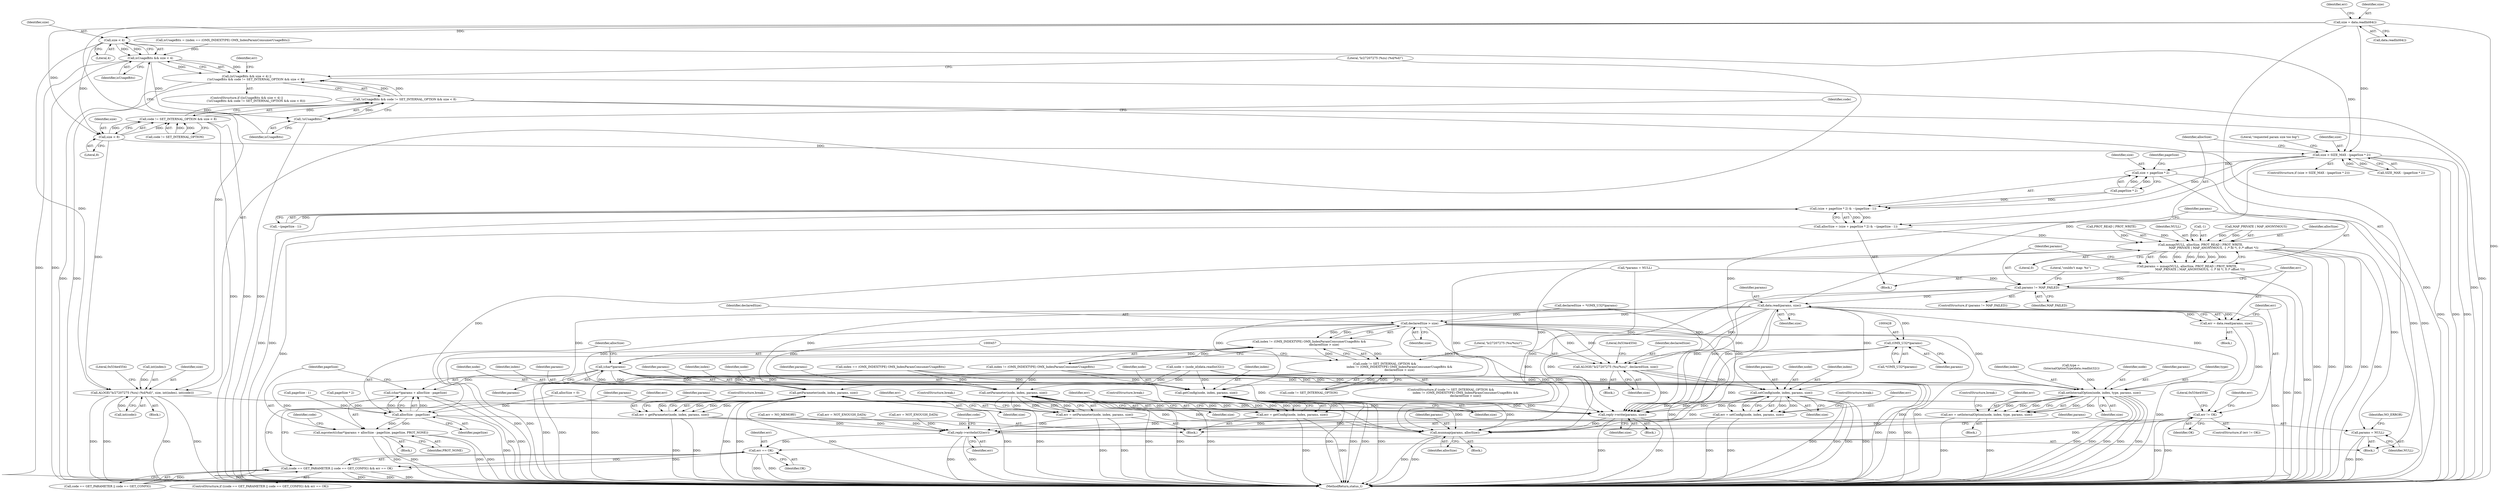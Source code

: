 digraph "0_Android_db829699d3293f254a7387894303451a91278986@API" {
"1000295" [label="(Call,size = data.readInt64())"];
"1000326" [label="(Call,size < 4)"];
"1000324" [label="(Call,isUsageBits && size < 4)"];
"1000323" [label="(Call,(isUsageBits && size < 4) ||\n                    (!isUsageBits && code != SET_INTERNAL_OPTION && size < 8))"];
"1000330" [label="(Call,!isUsageBits)"];
"1000329" [label="(Call,!isUsageBits && code != SET_INTERNAL_OPTION && size < 8)"];
"1000336" [label="(Call,size < 8)"];
"1000332" [label="(Call,code != SET_INTERNAL_OPTION && size < 8)"];
"1000340" [label="(Call,ALOGE(\"b/27207275 (%zu) (%d/%d)\", size, int(index), int(code)))"];
"1000543" [label="(Call,reply->write(params, size))"];
"1000549" [label="(Call,munmap(params, allocSize))"];
"1000362" [label="(Call,size > SIZE_MAX - (pageSize * 2))"];
"1000376" [label="(Call,(size + pageSize * 2) & ~(pageSize - 1))"];
"1000374" [label="(Call,allocSize = (size + pageSize * 2) & ~(pageSize - 1))"];
"1000388" [label="(Call,mmap(NULL, allocSize, PROT_READ | PROT_WRITE,\n                            MAP_PRIVATE | MAP_ANONYMOUS, -1 /* fd */, 0 /* offset */))"];
"1000386" [label="(Call,params = mmap(NULL, allocSize, PROT_READ | PROT_WRITE,\n                            MAP_PRIVATE | MAP_ANONYMOUS, -1 /* fd */, 0 /* offset */))"];
"1000401" [label="(Call,params != MAP_FAILED)"];
"1000407" [label="(Call,data.read(params, size))"];
"1000405" [label="(Call,err = data.read(params, size))"];
"1000411" [label="(Call,err != OK)"];
"1000528" [label="(Call,reply->writeInt32(err))"];
"1000539" [label="(Call,err == OK)"];
"1000531" [label="(Call,(code == GET_PARAMETER || code == GET_CONFIG) && err == OK)"];
"1000427" [label="(Call,(OMX_U32*)params)"];
"1000456" [label="(Call,(char*)params)"];
"1000454" [label="(Call,mprotect((char*)params + allocSize - pageSize, pageSize, PROT_NONE))"];
"1000455" [label="(Call,(char*)params + allocSize - pageSize)"];
"1000470" [label="(Call,getParameter(node, index, params, size))"];
"1000468" [label="(Call,err = getParameter(node, index, params, size))"];
"1000479" [label="(Call,setParameter(node, index, params, size))"];
"1000477" [label="(Call,err = setParameter(node, index, params, size))"];
"1000488" [label="(Call,getConfig(node, index, params, size))"];
"1000486" [label="(Call,err = getConfig(node, index, params, size))"];
"1000497" [label="(Call,setConfig(node, index, params, size))"];
"1000495" [label="(Call,err = setConfig(node, index, params, size))"];
"1000513" [label="(Call,setInternalOption(node, index, type, params, size))"];
"1000511" [label="(Call,err = setInternalOption(node, index, type, params, size))"];
"1000441" [label="(Call,declaredSize > size)"];
"1000435" [label="(Call,index != (OMX_INDEXTYPE) OMX_IndexParamConsumerUsageBits &&\n                                declaredSize > size)"];
"1000431" [label="(Call,code != SET_INTERNAL_OPTION &&\n                                index != (OMX_INDEXTYPE) OMX_IndexParamConsumerUsageBits &&\n                                declaredSize > size)"];
"1000445" [label="(Call,ALOGE(\"b/27207275 (%u/%zu)\", declaredSize, size))"];
"1000459" [label="(Call,allocSize - pageSize)"];
"1000552" [label="(Call,params = NULL)"];
"1000377" [label="(Call,size + pageSize * 2)"];
"1000519" [label="(ControlStructure,break;)"];
"1000326" [label="(Call,size < 4)"];
"1000382" [label="(Call,~(pageSize - 1))"];
"1000482" [label="(Identifier,params)"];
"1000453" [label="(Block,)"];
"1000391" [label="(Call,PROT_READ | PROT_WRITE)"];
"1000401" [label="(Call,params != MAP_FAILED)"];
"1000515" [label="(Identifier,index)"];
"1000477" [label="(Call,err = setParameter(node, index, params, size))"];
"1000340" [label="(Call,ALOGE(\"b/27207275 (%zu) (%d/%d)\", size, int(index), int(code)))"];
"1000469" [label="(Identifier,err)"];
"1000547" [label="(Identifier,params)"];
"1000371" [label="(Literal,\"requested param size too big\")"];
"1000295" [label="(Call,size = data.readInt64())"];
"1000375" [label="(Identifier,allocSize)"];
"1000402" [label="(Identifier,params)"];
"1000475" [label="(ControlStructure,break;)"];
"1000551" [label="(Identifier,allocSize)"];
"1000506" [label="(Call,type =\n (InternalOptionType)data.readInt32())"];
"1000362" [label="(Call,size > SIZE_MAX - (pageSize * 2))"];
"1000363" [label="(Identifier,size)"];
"1000514" [label="(Identifier,node)"];
"1000500" [label="(Identifier,params)"];
"1000528" [label="(Call,reply->writeInt32(err))"];
"1000376" [label="(Call,(size + pageSize * 2) & ~(pageSize - 1))"];
"1000487" [label="(Identifier,err)"];
"1000495" [label="(Call,err = setConfig(node, index, params, size))"];
"1000490" [label="(Identifier,index)"];
"1000345" [label="(Call,int(code))"];
"1000383" [label="(Call,pageSize - 1)"];
"1000470" [label="(Call,getParameter(node, index, params, size))"];
"1000377" [label="(Call,size + pageSize * 2)"];
"1000492" [label="(Identifier,size)"];
"1000352" [label="(Call,err = NO_MEMORY)"];
"1000532" [label="(Call,code == GET_PARAMETER || code == GET_CONFIG)"];
"1000336" [label="(Call,size < 8)"];
"1000403" [label="(Identifier,MAP_FAILED)"];
"1000330" [label="(Call,!isUsageBits)"];
"1000444" [label="(Block,)"];
"1000491" [label="(Identifier,params)"];
"1000436" [label="(Call,index != (OMX_INDEXTYPE) OMX_IndexParamConsumerUsageBits)"];
"1000517" [label="(Identifier,params)"];
"1001364" [label="(MethodReturn,status_t)"];
"1000361" [label="(ControlStructure,if (size > SIZE_MAX - (pageSize * 2)))"];
"1000542" [label="(Block,)"];
"1000479" [label="(Call,setParameter(node, index, params, size))"];
"1000466" [label="(Block,)"];
"1000277" [label="(Block,)"];
"1000530" [label="(ControlStructure,if ((code == GET_PARAMETER || code == GET_CONFIG) && err == OK))"];
"1000502" [label="(ControlStructure,break;)"];
"1000504" [label="(Block,)"];
"1000455" [label="(Call,(char*)params + allocSize - pageSize)"];
"1000513" [label="(Call,setInternalOption(node, index, type, params, size))"];
"1000454" [label="(Call,mprotect((char*)params + allocSize - pageSize, pageSize, PROT_NONE))"];
"1000405" [label="(Call,err = data.read(params, size))"];
"1000461" [label="(Identifier,pageSize)"];
"1000421" [label="(Identifier,err)"];
"1000435" [label="(Call,index != (OMX_INDEXTYPE) OMX_IndexParamConsumerUsageBits &&\n                                declaredSize > size)"];
"1000478" [label="(Identifier,err)"];
"1000498" [label="(Identifier,node)"];
"1000297" [label="(Call,data.readInt64())"];
"1000413" [label="(Identifier,OK)"];
"1000311" [label="(Call,allocSize = 0)"];
"1000323" [label="(Call,(isUsageBits && size < 4) ||\n                    (!isUsageBits && code != SET_INTERNAL_OPTION && size < 8))"];
"1000432" [label="(Call,code != SET_INTERNAL_OPTION)"];
"1000531" [label="(Call,(code == GET_PARAMETER || code == GET_CONFIG) && err == OK)"];
"1000541" [label="(Identifier,OK)"];
"1000322" [label="(ControlStructure,if ((isUsageBits && size < 4) ||\n                    (!isUsageBits && code != SET_INTERNAL_OPTION && size < 8)))"];
"1000483" [label="(Identifier,size)"];
"1000389" [label="(Identifier,NULL)"];
"1000459" [label="(Call,allocSize - pageSize)"];
"1000450" [label="(Literal,0x534e4554)"];
"1000366" [label="(Call,pageSize * 2)"];
"1000550" [label="(Identifier,params)"];
"1000493" [label="(ControlStructure,break;)"];
"1000481" [label="(Identifier,index)"];
"1000353" [label="(Identifier,err)"];
"1000499" [label="(Identifier,index)"];
"1000329" [label="(Call,!isUsageBits && code != SET_INTERNAL_OPTION && size < 8)"];
"1000386" [label="(Call,params = mmap(NULL, allocSize, PROT_READ | PROT_WRITE,\n                            MAP_PRIVATE | MAP_ANONYMOUS, -1 /* fd */, 0 /* offset */))"];
"1000430" [label="(ControlStructure,if (code != SET_INTERNAL_OPTION &&\n                                index != (OMX_INDEXTYPE) OMX_IndexParamConsumerUsageBits &&\n                                declaredSize > size))"];
"1000373" [label="(Block,)"];
"1000474" [label="(Identifier,size)"];
"1000448" [label="(Identifier,size)"];
"1000446" [label="(Literal,\"b/27207275 (%u/%zu)\")"];
"1000488" [label="(Call,getConfig(node, index, params, size))"];
"1000324" [label="(Call,isUsageBits && size < 4)"];
"1000497" [label="(Call,setConfig(node, index, params, size))"];
"1000529" [label="(Identifier,err)"];
"1000463" [label="(Identifier,PROT_NONE)"];
"1000443" [label="(Identifier,size)"];
"1000486" [label="(Call,err = getConfig(node, index, params, size))"];
"1000315" [label="(Call,isUsageBits = (index == (OMX_INDEXTYPE) OMX_IndexParamConsumerUsageBits))"];
"1000332" [label="(Call,code != SET_INTERNAL_OPTION && size < 8)"];
"1000299" [label="(Call,err = NOT_ENOUGH_DATA)"];
"1000325" [label="(Identifier,isUsageBits)"];
"1000426" [label="(Call,*(OMX_U32*)params)"];
"1000511" [label="(Call,err = setInternalOption(node, index, type, params, size))"];
"1000328" [label="(Literal,4)"];
"1000379" [label="(Call,pageSize * 2)"];
"1000300" [label="(Identifier,err)"];
"1000407" [label="(Call,data.read(params, size))"];
"1000387" [label="(Identifier,params)"];
"1000516" [label="(Identifier,type)"];
"1000411" [label="(Call,err != OK)"];
"1000431" [label="(Call,code != SET_INTERNAL_OPTION &&\n                                index != (OMX_INDEXTYPE) OMX_IndexParamConsumerUsageBits &&\n                                declaredSize > size)"];
"1000408" [label="(Identifier,params)"];
"1000342" [label="(Identifier,size)"];
"1000548" [label="(Block,)"];
"1000406" [label="(Identifier,err)"];
"1000489" [label="(Identifier,node)"];
"1000400" [label="(ControlStructure,if (params != MAP_FAILED))"];
"1000348" [label="(Literal,0x534e4554)"];
"1000334" [label="(Identifier,code)"];
"1000317" [label="(Call,index == (OMX_INDEXTYPE) OMX_IndexParamConsumerUsageBits)"];
"1000442" [label="(Identifier,declaredSize)"];
"1000364" [label="(Call,SIZE_MAX - (pageSize * 2))"];
"1000501" [label="(Identifier,size)"];
"1000296" [label="(Identifier,size)"];
"1000397" [label="(Call,-1)"];
"1000462" [label="(Identifier,pageSize)"];
"1000429" [label="(Identifier,params)"];
"1000460" [label="(Identifier,allocSize)"];
"1000338" [label="(Literal,8)"];
"1000549" [label="(Call,munmap(params, allocSize))"];
"1000468" [label="(Call,err = getParameter(node, index, params, size))"];
"1000399" [label="(Literal,0)"];
"1000420" [label="(Call,err = NOT_ENOUGH_DATA)"];
"1000327" [label="(Identifier,size)"];
"1000556" [label="(Identifier,NO_ERROR)"];
"1000496" [label="(Identifier,err)"];
"1000343" [label="(Call,int(index))"];
"1000456" [label="(Call,(char*)params)"];
"1000471" [label="(Identifier,node)"];
"1000283" [label="(Call,node = (node_id)data.readInt32())"];
"1000394" [label="(Call,MAP_PRIVATE | MAP_ANONYMOUS)"];
"1000539" [label="(Call,err == OK)"];
"1000410" [label="(ControlStructure,if (err != OK))"];
"1000465" [label="(Identifier,code)"];
"1000303" [label="(Call,*params = NULL)"];
"1000545" [label="(Identifier,size)"];
"1000333" [label="(Call,code != SET_INTERNAL_OPTION)"];
"1000525" [label="(Literal,\"couldn't map: %s\")"];
"1000447" [label="(Identifier,declaredSize)"];
"1000554" [label="(Identifier,NULL)"];
"1000512" [label="(Identifier,err)"];
"1000534" [label="(Identifier,code)"];
"1000480" [label="(Identifier,node)"];
"1000424" [label="(Call,declaredSize = *(OMX_U32*)params)"];
"1000427" [label="(Call,(OMX_U32*)params)"];
"1000553" [label="(Identifier,params)"];
"1000388" [label="(Call,mmap(NULL, allocSize, PROT_READ | PROT_WRITE,\n                            MAP_PRIVATE | MAP_ANONYMOUS, -1 /* fd */, 0 /* offset */))"];
"1000552" [label="(Call,params = NULL)"];
"1000441" [label="(Call,declaredSize > size)"];
"1000390" [label="(Identifier,allocSize)"];
"1000540" [label="(Identifier,err)"];
"1000339" [label="(Block,)"];
"1000544" [label="(Identifier,params)"];
"1000378" [label="(Identifier,size)"];
"1000472" [label="(Identifier,index)"];
"1000445" [label="(Call,ALOGE(\"b/27207275 (%u/%zu)\", declaredSize, size))"];
"1000337" [label="(Identifier,size)"];
"1000458" [label="(Identifier,params)"];
"1000543" [label="(Call,reply->write(params, size))"];
"1000341" [label="(Literal,\"b/27207275 (%zu) (%d/%d)\")"];
"1000404" [label="(Block,)"];
"1000384" [label="(Identifier,pageSize)"];
"1000518" [label="(Identifier,size)"];
"1000331" [label="(Identifier,isUsageBits)"];
"1000484" [label="(ControlStructure,break;)"];
"1000416" [label="(Literal,0x534e4554)"];
"1000412" [label="(Identifier,err)"];
"1000473" [label="(Identifier,params)"];
"1000409" [label="(Identifier,size)"];
"1000374" [label="(Call,allocSize = (size + pageSize * 2) & ~(pageSize - 1))"];
"1000295" -> "1000277"  [label="AST: "];
"1000295" -> "1000297"  [label="CFG: "];
"1000296" -> "1000295"  [label="AST: "];
"1000297" -> "1000295"  [label="AST: "];
"1000300" -> "1000295"  [label="CFG: "];
"1000295" -> "1001364"  [label="DDG: "];
"1000295" -> "1000326"  [label="DDG: "];
"1000295" -> "1000336"  [label="DDG: "];
"1000295" -> "1000340"  [label="DDG: "];
"1000295" -> "1000362"  [label="DDG: "];
"1000326" -> "1000324"  [label="AST: "];
"1000326" -> "1000328"  [label="CFG: "];
"1000327" -> "1000326"  [label="AST: "];
"1000328" -> "1000326"  [label="AST: "];
"1000324" -> "1000326"  [label="CFG: "];
"1000326" -> "1000324"  [label="DDG: "];
"1000326" -> "1000324"  [label="DDG: "];
"1000326" -> "1000336"  [label="DDG: "];
"1000326" -> "1000340"  [label="DDG: "];
"1000326" -> "1000362"  [label="DDG: "];
"1000324" -> "1000323"  [label="AST: "];
"1000324" -> "1000325"  [label="CFG: "];
"1000325" -> "1000324"  [label="AST: "];
"1000331" -> "1000324"  [label="CFG: "];
"1000323" -> "1000324"  [label="CFG: "];
"1000324" -> "1001364"  [label="DDG: "];
"1000324" -> "1001364"  [label="DDG: "];
"1000324" -> "1000323"  [label="DDG: "];
"1000324" -> "1000323"  [label="DDG: "];
"1000315" -> "1000324"  [label="DDG: "];
"1000324" -> "1000330"  [label="DDG: "];
"1000323" -> "1000322"  [label="AST: "];
"1000323" -> "1000329"  [label="CFG: "];
"1000329" -> "1000323"  [label="AST: "];
"1000341" -> "1000323"  [label="CFG: "];
"1000353" -> "1000323"  [label="CFG: "];
"1000323" -> "1001364"  [label="DDG: "];
"1000323" -> "1001364"  [label="DDG: "];
"1000323" -> "1001364"  [label="DDG: "];
"1000329" -> "1000323"  [label="DDG: "];
"1000329" -> "1000323"  [label="DDG: "];
"1000330" -> "1000329"  [label="AST: "];
"1000330" -> "1000331"  [label="CFG: "];
"1000331" -> "1000330"  [label="AST: "];
"1000334" -> "1000330"  [label="CFG: "];
"1000329" -> "1000330"  [label="CFG: "];
"1000330" -> "1001364"  [label="DDG: "];
"1000330" -> "1000329"  [label="DDG: "];
"1000329" -> "1000332"  [label="CFG: "];
"1000332" -> "1000329"  [label="AST: "];
"1000329" -> "1001364"  [label="DDG: "];
"1000329" -> "1001364"  [label="DDG: "];
"1000332" -> "1000329"  [label="DDG: "];
"1000332" -> "1000329"  [label="DDG: "];
"1000336" -> "1000332"  [label="AST: "];
"1000336" -> "1000338"  [label="CFG: "];
"1000337" -> "1000336"  [label="AST: "];
"1000338" -> "1000336"  [label="AST: "];
"1000332" -> "1000336"  [label="CFG: "];
"1000336" -> "1000332"  [label="DDG: "];
"1000336" -> "1000332"  [label="DDG: "];
"1000336" -> "1000340"  [label="DDG: "];
"1000336" -> "1000362"  [label="DDG: "];
"1000332" -> "1000333"  [label="CFG: "];
"1000333" -> "1000332"  [label="AST: "];
"1000332" -> "1001364"  [label="DDG: "];
"1000332" -> "1001364"  [label="DDG: "];
"1000333" -> "1000332"  [label="DDG: "];
"1000333" -> "1000332"  [label="DDG: "];
"1000340" -> "1000339"  [label="AST: "];
"1000340" -> "1000345"  [label="CFG: "];
"1000341" -> "1000340"  [label="AST: "];
"1000342" -> "1000340"  [label="AST: "];
"1000343" -> "1000340"  [label="AST: "];
"1000345" -> "1000340"  [label="AST: "];
"1000348" -> "1000340"  [label="CFG: "];
"1000340" -> "1001364"  [label="DDG: "];
"1000340" -> "1001364"  [label="DDG: "];
"1000340" -> "1001364"  [label="DDG: "];
"1000340" -> "1001364"  [label="DDG: "];
"1000343" -> "1000340"  [label="DDG: "];
"1000345" -> "1000340"  [label="DDG: "];
"1000340" -> "1000543"  [label="DDG: "];
"1000543" -> "1000542"  [label="AST: "];
"1000543" -> "1000545"  [label="CFG: "];
"1000544" -> "1000543"  [label="AST: "];
"1000545" -> "1000543"  [label="AST: "];
"1000547" -> "1000543"  [label="CFG: "];
"1000543" -> "1001364"  [label="DDG: "];
"1000543" -> "1001364"  [label="DDG: "];
"1000303" -> "1000543"  [label="DDG: "];
"1000401" -> "1000543"  [label="DDG: "];
"1000407" -> "1000543"  [label="DDG: "];
"1000407" -> "1000543"  [label="DDG: "];
"1000470" -> "1000543"  [label="DDG: "];
"1000470" -> "1000543"  [label="DDG: "];
"1000456" -> "1000543"  [label="DDG: "];
"1000513" -> "1000543"  [label="DDG: "];
"1000513" -> "1000543"  [label="DDG: "];
"1000427" -> "1000543"  [label="DDG: "];
"1000479" -> "1000543"  [label="DDG: "];
"1000479" -> "1000543"  [label="DDG: "];
"1000488" -> "1000543"  [label="DDG: "];
"1000488" -> "1000543"  [label="DDG: "];
"1000497" -> "1000543"  [label="DDG: "];
"1000497" -> "1000543"  [label="DDG: "];
"1000441" -> "1000543"  [label="DDG: "];
"1000445" -> "1000543"  [label="DDG: "];
"1000362" -> "1000543"  [label="DDG: "];
"1000543" -> "1000549"  [label="DDG: "];
"1000549" -> "1000548"  [label="AST: "];
"1000549" -> "1000551"  [label="CFG: "];
"1000550" -> "1000549"  [label="AST: "];
"1000551" -> "1000549"  [label="AST: "];
"1000553" -> "1000549"  [label="CFG: "];
"1000549" -> "1001364"  [label="DDG: "];
"1000549" -> "1001364"  [label="DDG: "];
"1000303" -> "1000549"  [label="DDG: "];
"1000401" -> "1000549"  [label="DDG: "];
"1000407" -> "1000549"  [label="DDG: "];
"1000470" -> "1000549"  [label="DDG: "];
"1000456" -> "1000549"  [label="DDG: "];
"1000513" -> "1000549"  [label="DDG: "];
"1000427" -> "1000549"  [label="DDG: "];
"1000479" -> "1000549"  [label="DDG: "];
"1000488" -> "1000549"  [label="DDG: "];
"1000497" -> "1000549"  [label="DDG: "];
"1000388" -> "1000549"  [label="DDG: "];
"1000311" -> "1000549"  [label="DDG: "];
"1000459" -> "1000549"  [label="DDG: "];
"1000362" -> "1000361"  [label="AST: "];
"1000362" -> "1000364"  [label="CFG: "];
"1000363" -> "1000362"  [label="AST: "];
"1000364" -> "1000362"  [label="AST: "];
"1000371" -> "1000362"  [label="CFG: "];
"1000375" -> "1000362"  [label="CFG: "];
"1000362" -> "1001364"  [label="DDG: "];
"1000362" -> "1001364"  [label="DDG: "];
"1000362" -> "1001364"  [label="DDG: "];
"1000364" -> "1000362"  [label="DDG: "];
"1000364" -> "1000362"  [label="DDG: "];
"1000362" -> "1000376"  [label="DDG: "];
"1000362" -> "1000377"  [label="DDG: "];
"1000362" -> "1000407"  [label="DDG: "];
"1000376" -> "1000374"  [label="AST: "];
"1000376" -> "1000382"  [label="CFG: "];
"1000377" -> "1000376"  [label="AST: "];
"1000382" -> "1000376"  [label="AST: "];
"1000374" -> "1000376"  [label="CFG: "];
"1000376" -> "1001364"  [label="DDG: "];
"1000376" -> "1001364"  [label="DDG: "];
"1000376" -> "1000374"  [label="DDG: "];
"1000376" -> "1000374"  [label="DDG: "];
"1000379" -> "1000376"  [label="DDG: "];
"1000379" -> "1000376"  [label="DDG: "];
"1000382" -> "1000376"  [label="DDG: "];
"1000374" -> "1000373"  [label="AST: "];
"1000375" -> "1000374"  [label="AST: "];
"1000387" -> "1000374"  [label="CFG: "];
"1000374" -> "1001364"  [label="DDG: "];
"1000374" -> "1000388"  [label="DDG: "];
"1000388" -> "1000386"  [label="AST: "];
"1000388" -> "1000399"  [label="CFG: "];
"1000389" -> "1000388"  [label="AST: "];
"1000390" -> "1000388"  [label="AST: "];
"1000391" -> "1000388"  [label="AST: "];
"1000394" -> "1000388"  [label="AST: "];
"1000397" -> "1000388"  [label="AST: "];
"1000399" -> "1000388"  [label="AST: "];
"1000386" -> "1000388"  [label="CFG: "];
"1000388" -> "1001364"  [label="DDG: "];
"1000388" -> "1001364"  [label="DDG: "];
"1000388" -> "1001364"  [label="DDG: "];
"1000388" -> "1001364"  [label="DDG: "];
"1000388" -> "1001364"  [label="DDG: "];
"1000388" -> "1000386"  [label="DDG: "];
"1000388" -> "1000386"  [label="DDG: "];
"1000388" -> "1000386"  [label="DDG: "];
"1000388" -> "1000386"  [label="DDG: "];
"1000388" -> "1000386"  [label="DDG: "];
"1000388" -> "1000386"  [label="DDG: "];
"1000391" -> "1000388"  [label="DDG: "];
"1000391" -> "1000388"  [label="DDG: "];
"1000394" -> "1000388"  [label="DDG: "];
"1000394" -> "1000388"  [label="DDG: "];
"1000397" -> "1000388"  [label="DDG: "];
"1000388" -> "1000459"  [label="DDG: "];
"1000388" -> "1000552"  [label="DDG: "];
"1000386" -> "1000373"  [label="AST: "];
"1000387" -> "1000386"  [label="AST: "];
"1000402" -> "1000386"  [label="CFG: "];
"1000386" -> "1001364"  [label="DDG: "];
"1000386" -> "1000401"  [label="DDG: "];
"1000401" -> "1000400"  [label="AST: "];
"1000401" -> "1000403"  [label="CFG: "];
"1000402" -> "1000401"  [label="AST: "];
"1000403" -> "1000401"  [label="AST: "];
"1000406" -> "1000401"  [label="CFG: "];
"1000525" -> "1000401"  [label="CFG: "];
"1000401" -> "1001364"  [label="DDG: "];
"1000401" -> "1001364"  [label="DDG: "];
"1000303" -> "1000401"  [label="DDG: "];
"1000401" -> "1000407"  [label="DDG: "];
"1000407" -> "1000405"  [label="AST: "];
"1000407" -> "1000409"  [label="CFG: "];
"1000408" -> "1000407"  [label="AST: "];
"1000409" -> "1000407"  [label="AST: "];
"1000405" -> "1000407"  [label="CFG: "];
"1000407" -> "1001364"  [label="DDG: "];
"1000407" -> "1000405"  [label="DDG: "];
"1000407" -> "1000405"  [label="DDG: "];
"1000407" -> "1000427"  [label="DDG: "];
"1000407" -> "1000441"  [label="DDG: "];
"1000407" -> "1000445"  [label="DDG: "];
"1000407" -> "1000470"  [label="DDG: "];
"1000407" -> "1000479"  [label="DDG: "];
"1000407" -> "1000488"  [label="DDG: "];
"1000407" -> "1000497"  [label="DDG: "];
"1000407" -> "1000513"  [label="DDG: "];
"1000405" -> "1000404"  [label="AST: "];
"1000406" -> "1000405"  [label="AST: "];
"1000412" -> "1000405"  [label="CFG: "];
"1000405" -> "1001364"  [label="DDG: "];
"1000405" -> "1000411"  [label="DDG: "];
"1000411" -> "1000410"  [label="AST: "];
"1000411" -> "1000413"  [label="CFG: "];
"1000412" -> "1000411"  [label="AST: "];
"1000413" -> "1000411"  [label="AST: "];
"1000416" -> "1000411"  [label="CFG: "];
"1000421" -> "1000411"  [label="CFG: "];
"1000411" -> "1001364"  [label="DDG: "];
"1000411" -> "1001364"  [label="DDG: "];
"1000411" -> "1000528"  [label="DDG: "];
"1000411" -> "1000539"  [label="DDG: "];
"1000528" -> "1000277"  [label="AST: "];
"1000528" -> "1000529"  [label="CFG: "];
"1000529" -> "1000528"  [label="AST: "];
"1000534" -> "1000528"  [label="CFG: "];
"1000528" -> "1001364"  [label="DDG: "];
"1000528" -> "1001364"  [label="DDG: "];
"1000495" -> "1000528"  [label="DDG: "];
"1000352" -> "1000528"  [label="DDG: "];
"1000468" -> "1000528"  [label="DDG: "];
"1000299" -> "1000528"  [label="DDG: "];
"1000477" -> "1000528"  [label="DDG: "];
"1000486" -> "1000528"  [label="DDG: "];
"1000420" -> "1000528"  [label="DDG: "];
"1000511" -> "1000528"  [label="DDG: "];
"1000528" -> "1000539"  [label="DDG: "];
"1000539" -> "1000531"  [label="AST: "];
"1000539" -> "1000541"  [label="CFG: "];
"1000540" -> "1000539"  [label="AST: "];
"1000541" -> "1000539"  [label="AST: "];
"1000531" -> "1000539"  [label="CFG: "];
"1000539" -> "1001364"  [label="DDG: "];
"1000539" -> "1001364"  [label="DDG: "];
"1000539" -> "1000531"  [label="DDG: "];
"1000539" -> "1000531"  [label="DDG: "];
"1000531" -> "1000530"  [label="AST: "];
"1000531" -> "1000532"  [label="CFG: "];
"1000532" -> "1000531"  [label="AST: "];
"1000544" -> "1000531"  [label="CFG: "];
"1000547" -> "1000531"  [label="CFG: "];
"1000531" -> "1001364"  [label="DDG: "];
"1000531" -> "1001364"  [label="DDG: "];
"1000531" -> "1001364"  [label="DDG: "];
"1000532" -> "1000531"  [label="DDG: "];
"1000532" -> "1000531"  [label="DDG: "];
"1000427" -> "1000426"  [label="AST: "];
"1000427" -> "1000429"  [label="CFG: "];
"1000428" -> "1000427"  [label="AST: "];
"1000429" -> "1000427"  [label="AST: "];
"1000426" -> "1000427"  [label="CFG: "];
"1000427" -> "1000456"  [label="DDG: "];
"1000456" -> "1000455"  [label="AST: "];
"1000456" -> "1000458"  [label="CFG: "];
"1000457" -> "1000456"  [label="AST: "];
"1000458" -> "1000456"  [label="AST: "];
"1000460" -> "1000456"  [label="CFG: "];
"1000456" -> "1000454"  [label="DDG: "];
"1000456" -> "1000455"  [label="DDG: "];
"1000456" -> "1000470"  [label="DDG: "];
"1000456" -> "1000479"  [label="DDG: "];
"1000456" -> "1000488"  [label="DDG: "];
"1000456" -> "1000497"  [label="DDG: "];
"1000456" -> "1000513"  [label="DDG: "];
"1000454" -> "1000453"  [label="AST: "];
"1000454" -> "1000463"  [label="CFG: "];
"1000455" -> "1000454"  [label="AST: "];
"1000462" -> "1000454"  [label="AST: "];
"1000463" -> "1000454"  [label="AST: "];
"1000465" -> "1000454"  [label="CFG: "];
"1000454" -> "1001364"  [label="DDG: "];
"1000454" -> "1001364"  [label="DDG: "];
"1000454" -> "1001364"  [label="DDG: "];
"1000454" -> "1001364"  [label="DDG: "];
"1000459" -> "1000454"  [label="DDG: "];
"1000459" -> "1000454"  [label="DDG: "];
"1000455" -> "1000459"  [label="CFG: "];
"1000459" -> "1000455"  [label="AST: "];
"1000462" -> "1000455"  [label="CFG: "];
"1000455" -> "1001364"  [label="DDG: "];
"1000455" -> "1001364"  [label="DDG: "];
"1000459" -> "1000455"  [label="DDG: "];
"1000459" -> "1000455"  [label="DDG: "];
"1000470" -> "1000468"  [label="AST: "];
"1000470" -> "1000474"  [label="CFG: "];
"1000471" -> "1000470"  [label="AST: "];
"1000472" -> "1000470"  [label="AST: "];
"1000473" -> "1000470"  [label="AST: "];
"1000474" -> "1000470"  [label="AST: "];
"1000468" -> "1000470"  [label="CFG: "];
"1000470" -> "1001364"  [label="DDG: "];
"1000470" -> "1001364"  [label="DDG: "];
"1000470" -> "1001364"  [label="DDG: "];
"1000470" -> "1001364"  [label="DDG: "];
"1000470" -> "1000468"  [label="DDG: "];
"1000470" -> "1000468"  [label="DDG: "];
"1000470" -> "1000468"  [label="DDG: "];
"1000470" -> "1000468"  [label="DDG: "];
"1000283" -> "1000470"  [label="DDG: "];
"1000436" -> "1000470"  [label="DDG: "];
"1000317" -> "1000470"  [label="DDG: "];
"1000441" -> "1000470"  [label="DDG: "];
"1000468" -> "1000466"  [label="AST: "];
"1000469" -> "1000468"  [label="AST: "];
"1000475" -> "1000468"  [label="CFG: "];
"1000468" -> "1001364"  [label="DDG: "];
"1000468" -> "1001364"  [label="DDG: "];
"1000479" -> "1000477"  [label="AST: "];
"1000479" -> "1000483"  [label="CFG: "];
"1000480" -> "1000479"  [label="AST: "];
"1000481" -> "1000479"  [label="AST: "];
"1000482" -> "1000479"  [label="AST: "];
"1000483" -> "1000479"  [label="AST: "];
"1000477" -> "1000479"  [label="CFG: "];
"1000479" -> "1001364"  [label="DDG: "];
"1000479" -> "1001364"  [label="DDG: "];
"1000479" -> "1001364"  [label="DDG: "];
"1000479" -> "1001364"  [label="DDG: "];
"1000479" -> "1000477"  [label="DDG: "];
"1000479" -> "1000477"  [label="DDG: "];
"1000479" -> "1000477"  [label="DDG: "];
"1000479" -> "1000477"  [label="DDG: "];
"1000283" -> "1000479"  [label="DDG: "];
"1000436" -> "1000479"  [label="DDG: "];
"1000317" -> "1000479"  [label="DDG: "];
"1000441" -> "1000479"  [label="DDG: "];
"1000477" -> "1000466"  [label="AST: "];
"1000478" -> "1000477"  [label="AST: "];
"1000484" -> "1000477"  [label="CFG: "];
"1000477" -> "1001364"  [label="DDG: "];
"1000477" -> "1001364"  [label="DDG: "];
"1000488" -> "1000486"  [label="AST: "];
"1000488" -> "1000492"  [label="CFG: "];
"1000489" -> "1000488"  [label="AST: "];
"1000490" -> "1000488"  [label="AST: "];
"1000491" -> "1000488"  [label="AST: "];
"1000492" -> "1000488"  [label="AST: "];
"1000486" -> "1000488"  [label="CFG: "];
"1000488" -> "1001364"  [label="DDG: "];
"1000488" -> "1001364"  [label="DDG: "];
"1000488" -> "1001364"  [label="DDG: "];
"1000488" -> "1001364"  [label="DDG: "];
"1000488" -> "1000486"  [label="DDG: "];
"1000488" -> "1000486"  [label="DDG: "];
"1000488" -> "1000486"  [label="DDG: "];
"1000488" -> "1000486"  [label="DDG: "];
"1000283" -> "1000488"  [label="DDG: "];
"1000436" -> "1000488"  [label="DDG: "];
"1000317" -> "1000488"  [label="DDG: "];
"1000441" -> "1000488"  [label="DDG: "];
"1000486" -> "1000466"  [label="AST: "];
"1000487" -> "1000486"  [label="AST: "];
"1000493" -> "1000486"  [label="CFG: "];
"1000486" -> "1001364"  [label="DDG: "];
"1000486" -> "1001364"  [label="DDG: "];
"1000497" -> "1000495"  [label="AST: "];
"1000497" -> "1000501"  [label="CFG: "];
"1000498" -> "1000497"  [label="AST: "];
"1000499" -> "1000497"  [label="AST: "];
"1000500" -> "1000497"  [label="AST: "];
"1000501" -> "1000497"  [label="AST: "];
"1000495" -> "1000497"  [label="CFG: "];
"1000497" -> "1001364"  [label="DDG: "];
"1000497" -> "1001364"  [label="DDG: "];
"1000497" -> "1001364"  [label="DDG: "];
"1000497" -> "1001364"  [label="DDG: "];
"1000497" -> "1000495"  [label="DDG: "];
"1000497" -> "1000495"  [label="DDG: "];
"1000497" -> "1000495"  [label="DDG: "];
"1000497" -> "1000495"  [label="DDG: "];
"1000283" -> "1000497"  [label="DDG: "];
"1000436" -> "1000497"  [label="DDG: "];
"1000317" -> "1000497"  [label="DDG: "];
"1000441" -> "1000497"  [label="DDG: "];
"1000495" -> "1000466"  [label="AST: "];
"1000496" -> "1000495"  [label="AST: "];
"1000502" -> "1000495"  [label="CFG: "];
"1000495" -> "1001364"  [label="DDG: "];
"1000495" -> "1001364"  [label="DDG: "];
"1000513" -> "1000511"  [label="AST: "];
"1000513" -> "1000518"  [label="CFG: "];
"1000514" -> "1000513"  [label="AST: "];
"1000515" -> "1000513"  [label="AST: "];
"1000516" -> "1000513"  [label="AST: "];
"1000517" -> "1000513"  [label="AST: "];
"1000518" -> "1000513"  [label="AST: "];
"1000511" -> "1000513"  [label="CFG: "];
"1000513" -> "1001364"  [label="DDG: "];
"1000513" -> "1001364"  [label="DDG: "];
"1000513" -> "1001364"  [label="DDG: "];
"1000513" -> "1001364"  [label="DDG: "];
"1000513" -> "1001364"  [label="DDG: "];
"1000513" -> "1000511"  [label="DDG: "];
"1000513" -> "1000511"  [label="DDG: "];
"1000513" -> "1000511"  [label="DDG: "];
"1000513" -> "1000511"  [label="DDG: "];
"1000513" -> "1000511"  [label="DDG: "];
"1000283" -> "1000513"  [label="DDG: "];
"1000436" -> "1000513"  [label="DDG: "];
"1000317" -> "1000513"  [label="DDG: "];
"1000506" -> "1000513"  [label="DDG: "];
"1000441" -> "1000513"  [label="DDG: "];
"1000511" -> "1000504"  [label="AST: "];
"1000512" -> "1000511"  [label="AST: "];
"1000519" -> "1000511"  [label="CFG: "];
"1000511" -> "1001364"  [label="DDG: "];
"1000511" -> "1001364"  [label="DDG: "];
"1000441" -> "1000435"  [label="AST: "];
"1000441" -> "1000443"  [label="CFG: "];
"1000442" -> "1000441"  [label="AST: "];
"1000443" -> "1000441"  [label="AST: "];
"1000435" -> "1000441"  [label="CFG: "];
"1000441" -> "1001364"  [label="DDG: "];
"1000441" -> "1001364"  [label="DDG: "];
"1000441" -> "1000435"  [label="DDG: "];
"1000441" -> "1000435"  [label="DDG: "];
"1000424" -> "1000441"  [label="DDG: "];
"1000441" -> "1000445"  [label="DDG: "];
"1000441" -> "1000445"  [label="DDG: "];
"1000435" -> "1000431"  [label="AST: "];
"1000435" -> "1000436"  [label="CFG: "];
"1000436" -> "1000435"  [label="AST: "];
"1000431" -> "1000435"  [label="CFG: "];
"1000435" -> "1001364"  [label="DDG: "];
"1000435" -> "1001364"  [label="DDG: "];
"1000435" -> "1000431"  [label="DDG: "];
"1000435" -> "1000431"  [label="DDG: "];
"1000436" -> "1000435"  [label="DDG: "];
"1000436" -> "1000435"  [label="DDG: "];
"1000431" -> "1000430"  [label="AST: "];
"1000431" -> "1000432"  [label="CFG: "];
"1000432" -> "1000431"  [label="AST: "];
"1000446" -> "1000431"  [label="CFG: "];
"1000457" -> "1000431"  [label="CFG: "];
"1000431" -> "1001364"  [label="DDG: "];
"1000431" -> "1001364"  [label="DDG: "];
"1000431" -> "1001364"  [label="DDG: "];
"1000432" -> "1000431"  [label="DDG: "];
"1000432" -> "1000431"  [label="DDG: "];
"1000445" -> "1000444"  [label="AST: "];
"1000445" -> "1000448"  [label="CFG: "];
"1000446" -> "1000445"  [label="AST: "];
"1000447" -> "1000445"  [label="AST: "];
"1000448" -> "1000445"  [label="AST: "];
"1000450" -> "1000445"  [label="CFG: "];
"1000445" -> "1001364"  [label="DDG: "];
"1000445" -> "1001364"  [label="DDG: "];
"1000445" -> "1001364"  [label="DDG: "];
"1000424" -> "1000445"  [label="DDG: "];
"1000459" -> "1000461"  [label="CFG: "];
"1000460" -> "1000459"  [label="AST: "];
"1000461" -> "1000459"  [label="AST: "];
"1000459" -> "1001364"  [label="DDG: "];
"1000311" -> "1000459"  [label="DDG: "];
"1000383" -> "1000459"  [label="DDG: "];
"1000366" -> "1000459"  [label="DDG: "];
"1000552" -> "1000277"  [label="AST: "];
"1000552" -> "1000554"  [label="CFG: "];
"1000553" -> "1000552"  [label="AST: "];
"1000554" -> "1000552"  [label="AST: "];
"1000556" -> "1000552"  [label="CFG: "];
"1000552" -> "1001364"  [label="DDG: "];
"1000552" -> "1001364"  [label="DDG: "];
"1000377" -> "1000379"  [label="CFG: "];
"1000378" -> "1000377"  [label="AST: "];
"1000379" -> "1000377"  [label="AST: "];
"1000384" -> "1000377"  [label="CFG: "];
"1000377" -> "1001364"  [label="DDG: "];
"1000377" -> "1001364"  [label="DDG: "];
"1000379" -> "1000377"  [label="DDG: "];
"1000379" -> "1000377"  [label="DDG: "];
}
